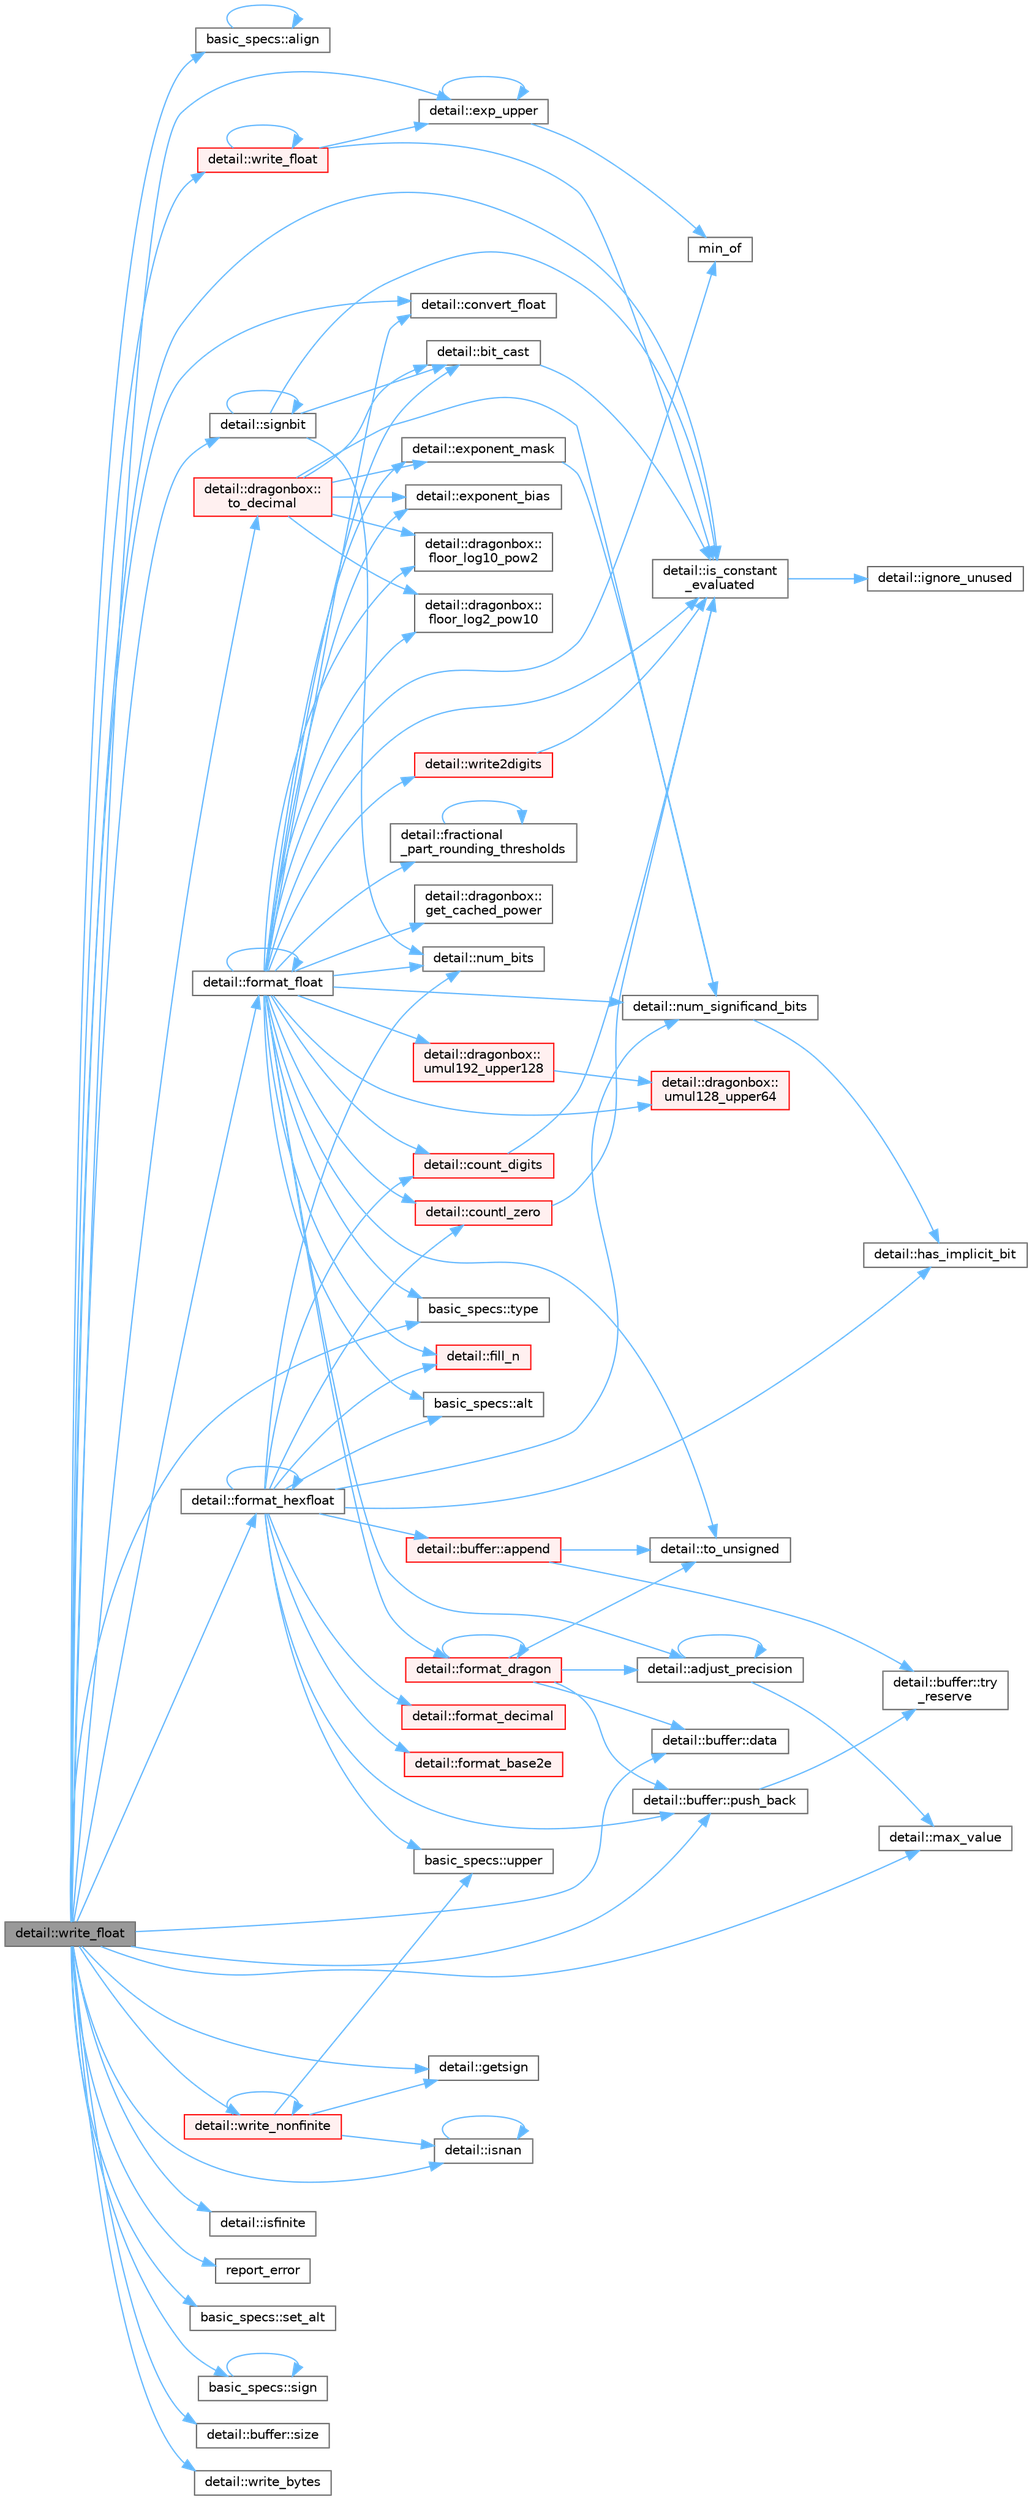 digraph "detail::write_float"
{
 // LATEX_PDF_SIZE
  bgcolor="transparent";
  edge [fontname=Helvetica,fontsize=10,labelfontname=Helvetica,labelfontsize=10];
  node [fontname=Helvetica,fontsize=10,shape=box,height=0.2,width=0.4];
  rankdir="LR";
  Node1 [id="Node000001",label="detail::write_float",height=0.2,width=0.4,color="gray40", fillcolor="grey60", style="filled", fontcolor="black",tooltip=" "];
  Node1 -> Node2 [id="edge1_Node000001_Node000002",color="steelblue1",style="solid",tooltip=" "];
  Node2 [id="Node000002",label="basic_specs::align",height=0.2,width=0.4,color="grey40", fillcolor="white", style="filled",URL="$classbasic__specs.html#a1ac4f03f18142c3a2ae6e709833b5e47",tooltip=" "];
  Node2 -> Node2 [id="edge2_Node000002_Node000002",color="steelblue1",style="solid",tooltip=" "];
  Node1 -> Node3 [id="edge3_Node000001_Node000003",color="steelblue1",style="solid",tooltip=" "];
  Node3 [id="Node000003",label="detail::convert_float",height=0.2,width=0.4,color="grey40", fillcolor="white", style="filled",URL="$namespacedetail.html#ab378866dca64d15fbf7b02be69ed9cb4",tooltip=" "];
  Node1 -> Node4 [id="edge4_Node000001_Node000004",color="steelblue1",style="solid",tooltip=" "];
  Node4 [id="Node000004",label="detail::buffer::data",height=0.2,width=0.4,color="grey40", fillcolor="white", style="filled",URL="$classdetail_1_1buffer.html#aeb33e0a2d2be2bbca9e0236c148089c8",tooltip="Returns a pointer to the buffer data (not null-terminated)."];
  Node1 -> Node5 [id="edge5_Node000001_Node000005",color="steelblue1",style="solid",tooltip=" "];
  Node5 [id="Node000005",label="detail::exp_upper",height=0.2,width=0.4,color="grey40", fillcolor="white", style="filled",URL="$namespacedetail.html#a866c7ac039dc3698a7172e0ff6039156",tooltip=" "];
  Node5 -> Node5 [id="edge6_Node000005_Node000005",color="steelblue1",style="solid",tooltip=" "];
  Node5 -> Node6 [id="edge7_Node000005_Node000006",color="steelblue1",style="solid",tooltip=" "];
  Node6 [id="Node000006",label="min_of",height=0.2,width=0.4,color="grey40", fillcolor="white", style="filled",URL="$base_8h.html#a2e5592bf3509e2fc090fa0f329ee551f",tooltip=" "];
  Node1 -> Node7 [id="edge8_Node000001_Node000007",color="steelblue1",style="solid",tooltip=" "];
  Node7 [id="Node000007",label="detail::format_float",height=0.2,width=0.4,color="grey40", fillcolor="white", style="filled",URL="$namespacedetail.html#add861c358ea50b446b1a06080adb44ba",tooltip=" "];
  Node7 -> Node8 [id="edge9_Node000007_Node000008",color="steelblue1",style="solid",tooltip=" "];
  Node8 [id="Node000008",label="detail::adjust_precision",height=0.2,width=0.4,color="grey40", fillcolor="white", style="filled",URL="$namespacedetail.html#a44758fbcb25a6fc3967fdc79e987fb93",tooltip=" "];
  Node8 -> Node8 [id="edge10_Node000008_Node000008",color="steelblue1",style="solid",tooltip=" "];
  Node8 -> Node9 [id="edge11_Node000008_Node000009",color="steelblue1",style="solid",tooltip=" "];
  Node9 [id="Node000009",label="detail::max_value",height=0.2,width=0.4,color="grey40", fillcolor="white", style="filled",URL="$namespacedetail.html#a45c2130c44ebe54179eafcee3cda2bfb",tooltip=" "];
  Node7 -> Node10 [id="edge12_Node000007_Node000010",color="steelblue1",style="solid",tooltip=" "];
  Node10 [id="Node000010",label="basic_specs::alt",height=0.2,width=0.4,color="grey40", fillcolor="white", style="filled",URL="$classbasic__specs.html#aba82b10e634cd4cf7a2d107efc8269c8",tooltip=" "];
  Node7 -> Node11 [id="edge13_Node000007_Node000011",color="steelblue1",style="solid",tooltip=" "];
  Node11 [id="Node000011",label="detail::bit_cast",height=0.2,width=0.4,color="grey40", fillcolor="white", style="filled",URL="$namespacedetail.html#a13855d666ae097f8d0343395183e3b47",tooltip=" "];
  Node11 -> Node12 [id="edge14_Node000011_Node000012",color="steelblue1",style="solid",tooltip=" "];
  Node12 [id="Node000012",label="detail::is_constant\l_evaluated",height=0.2,width=0.4,color="grey40", fillcolor="white", style="filled",URL="$namespacedetail.html#a75ed2634319883d038944529dbb954e2",tooltip=" "];
  Node12 -> Node13 [id="edge15_Node000012_Node000013",color="steelblue1",style="solid",tooltip=" "];
  Node13 [id="Node000013",label="detail::ignore_unused",height=0.2,width=0.4,color="grey40", fillcolor="white", style="filled",URL="$namespacedetail.html#a1fe84ebaf96215ce0665d95b3124c2df",tooltip=" "];
  Node7 -> Node3 [id="edge16_Node000007_Node000003",color="steelblue1",style="solid",tooltip=" "];
  Node7 -> Node14 [id="edge17_Node000007_Node000014",color="steelblue1",style="solid",tooltip=" "];
  Node14 [id="Node000014",label="detail::count_digits",height=0.2,width=0.4,color="red", fillcolor="#FFF0F0", style="filled",URL="$namespacedetail.html#ae970ad8cf6b25d7896f788089ca1b0eb",tooltip=" "];
  Node14 -> Node12 [id="edge18_Node000014_Node000012",color="steelblue1",style="solid",tooltip=" "];
  Node7 -> Node17 [id="edge19_Node000007_Node000017",color="steelblue1",style="solid",tooltip=" "];
  Node17 [id="Node000017",label="detail::countl_zero",height=0.2,width=0.4,color="red", fillcolor="#FFF0F0", style="filled",URL="$namespacedetail.html#af252d1b8eaeab79d234b012c14fd58b0",tooltip=" "];
  Node17 -> Node12 [id="edge20_Node000017_Node000012",color="steelblue1",style="solid",tooltip=" "];
  Node7 -> Node20 [id="edge21_Node000007_Node000020",color="steelblue1",style="solid",tooltip=" "];
  Node20 [id="Node000020",label="detail::exponent_bias",height=0.2,width=0.4,color="grey40", fillcolor="white", style="filled",URL="$namespacedetail.html#a91713ba689eec081b26076b59fa73642",tooltip=" "];
  Node7 -> Node21 [id="edge22_Node000007_Node000021",color="steelblue1",style="solid",tooltip=" "];
  Node21 [id="Node000021",label="detail::exponent_mask",height=0.2,width=0.4,color="grey40", fillcolor="white", style="filled",URL="$namespacedetail.html#aee5d5bc026a48efc94c4ae1c176f165e",tooltip=" "];
  Node21 -> Node22 [id="edge23_Node000021_Node000022",color="steelblue1",style="solid",tooltip=" "];
  Node22 [id="Node000022",label="detail::num_significand_bits",height=0.2,width=0.4,color="grey40", fillcolor="white", style="filled",URL="$namespacedetail.html#a92427cb4f879a333bb9224b880eefad5",tooltip=" "];
  Node22 -> Node23 [id="edge24_Node000022_Node000023",color="steelblue1",style="solid",tooltip=" "];
  Node23 [id="Node000023",label="detail::has_implicit_bit",height=0.2,width=0.4,color="grey40", fillcolor="white", style="filled",URL="$namespacedetail.html#a28b756a6f4171cebf1fac8d92176f2b7",tooltip=" "];
  Node7 -> Node24 [id="edge25_Node000007_Node000024",color="steelblue1",style="solid",tooltip=" "];
  Node24 [id="Node000024",label="detail::fill_n",height=0.2,width=0.4,color="red", fillcolor="#FFF0F0", style="filled",URL="$namespacedetail.html#a818b390bd30ad25b638f7b067cb50f15",tooltip=" "];
  Node7 -> Node25 [id="edge26_Node000007_Node000025",color="steelblue1",style="solid",tooltip=" "];
  Node25 [id="Node000025",label="detail::dragonbox::\lfloor_log10_pow2",height=0.2,width=0.4,color="grey40", fillcolor="white", style="filled",URL="$namespacedetail_1_1dragonbox.html#a603e1256fa5d6fc5badb4e99c1266fa3",tooltip=" "];
  Node7 -> Node26 [id="edge27_Node000007_Node000026",color="steelblue1",style="solid",tooltip=" "];
  Node26 [id="Node000026",label="detail::dragonbox::\lfloor_log2_pow10",height=0.2,width=0.4,color="grey40", fillcolor="white", style="filled",URL="$namespacedetail_1_1dragonbox.html#aa3840e47a7610ff72087d1c812c343da",tooltip=" "];
  Node7 -> Node27 [id="edge28_Node000007_Node000027",color="steelblue1",style="solid",tooltip=" "];
  Node27 [id="Node000027",label="detail::format_dragon",height=0.2,width=0.4,color="red", fillcolor="#FFF0F0", style="filled",URL="$namespacedetail.html#af3eae8fdebff07dc2edca668eaf2f8bd",tooltip=" "];
  Node27 -> Node8 [id="edge29_Node000027_Node000008",color="steelblue1",style="solid",tooltip=" "];
  Node27 -> Node4 [id="edge30_Node000027_Node000004",color="steelblue1",style="solid",tooltip=" "];
  Node27 -> Node27 [id="edge31_Node000027_Node000027",color="steelblue1",style="solid",tooltip=" "];
  Node27 -> Node41 [id="edge32_Node000027_Node000041",color="steelblue1",style="solid",tooltip=" "];
  Node41 [id="Node000041",label="detail::buffer::push_back",height=0.2,width=0.4,color="grey40", fillcolor="white", style="filled",URL="$classdetail_1_1buffer.html#a49016d0c600f79917e00d9e3458c8c92",tooltip=" "];
  Node41 -> Node42 [id="edge33_Node000041_Node000042",color="steelblue1",style="solid",tooltip=" "];
  Node42 [id="Node000042",label="detail::buffer::try\l_reserve",height=0.2,width=0.4,color="grey40", fillcolor="white", style="filled",URL="$classdetail_1_1buffer.html#a91bcecc177b01b84d693028111fbd8eb",tooltip=" "];
  Node27 -> Node33 [id="edge34_Node000027_Node000033",color="steelblue1",style="solid",tooltip=" "];
  Node33 [id="Node000033",label="detail::to_unsigned",height=0.2,width=0.4,color="grey40", fillcolor="white", style="filled",URL="$namespacedetail.html#a4855e668246c731a97484efc329f2aac",tooltip=" "];
  Node7 -> Node7 [id="edge35_Node000007_Node000007",color="steelblue1",style="solid",tooltip=" "];
  Node7 -> Node44 [id="edge36_Node000007_Node000044",color="steelblue1",style="solid",tooltip=" "];
  Node44 [id="Node000044",label="detail::fractional\l_part_rounding_thresholds",height=0.2,width=0.4,color="grey40", fillcolor="white", style="filled",URL="$namespacedetail.html#a1364df07f52435e3ae4c5c12a8c2134a",tooltip=" "];
  Node44 -> Node44 [id="edge37_Node000044_Node000044",color="steelblue1",style="solid",tooltip=" "];
  Node7 -> Node45 [id="edge38_Node000007_Node000045",color="steelblue1",style="solid",tooltip=" "];
  Node45 [id="Node000045",label="detail::dragonbox::\lget_cached_power",height=0.2,width=0.4,color="grey40", fillcolor="white", style="filled",URL="$namespacedetail_1_1dragonbox.html#a7af750fa6133d7cab71f48eb41c7891b",tooltip=" "];
  Node7 -> Node12 [id="edge39_Node000007_Node000012",color="steelblue1",style="solid",tooltip=" "];
  Node7 -> Node6 [id="edge40_Node000007_Node000006",color="steelblue1",style="solid",tooltip=" "];
  Node7 -> Node19 [id="edge41_Node000007_Node000019",color="steelblue1",style="solid",tooltip=" "];
  Node19 [id="Node000019",label="detail::num_bits",height=0.2,width=0.4,color="grey40", fillcolor="white", style="filled",URL="$namespacedetail.html#a292167eeff94d5a8f0598b0d19d15069",tooltip=" "];
  Node7 -> Node22 [id="edge42_Node000007_Node000022",color="steelblue1",style="solid",tooltip=" "];
  Node7 -> Node33 [id="edge43_Node000007_Node000033",color="steelblue1",style="solid",tooltip=" "];
  Node7 -> Node46 [id="edge44_Node000007_Node000046",color="steelblue1",style="solid",tooltip=" "];
  Node46 [id="Node000046",label="basic_specs::type",height=0.2,width=0.4,color="grey40", fillcolor="white", style="filled",URL="$classbasic__specs.html#ab451ba98e651e28feab471f1871f1e5c",tooltip=" "];
  Node7 -> Node47 [id="edge45_Node000007_Node000047",color="steelblue1",style="solid",tooltip=" "];
  Node47 [id="Node000047",label="detail::dragonbox::\lumul128_upper64",height=0.2,width=0.4,color="red", fillcolor="#FFF0F0", style="filled",URL="$namespacedetail_1_1dragonbox.html#afb57aa963bc4232fb4bc88b845581d5a",tooltip=" "];
  Node7 -> Node49 [id="edge46_Node000007_Node000049",color="steelblue1",style="solid",tooltip=" "];
  Node49 [id="Node000049",label="detail::dragonbox::\lumul192_upper128",height=0.2,width=0.4,color="red", fillcolor="#FFF0F0", style="filled",URL="$namespacedetail_1_1dragonbox.html#afd3f65db209a2cd749c51d1c8139b3e2",tooltip=" "];
  Node49 -> Node47 [id="edge47_Node000049_Node000047",color="steelblue1",style="solid",tooltip=" "];
  Node7 -> Node50 [id="edge48_Node000007_Node000050",color="steelblue1",style="solid",tooltip=" "];
  Node50 [id="Node000050",label="detail::write2digits",height=0.2,width=0.4,color="red", fillcolor="#FFF0F0", style="filled",URL="$namespacedetail.html#ade16648d662a4c70e2500ae74ef7e671",tooltip=" "];
  Node50 -> Node12 [id="edge49_Node000050_Node000012",color="steelblue1",style="solid",tooltip=" "];
  Node1 -> Node52 [id="edge50_Node000001_Node000052",color="steelblue1",style="solid",tooltip=" "];
  Node52 [id="Node000052",label="detail::format_hexfloat",height=0.2,width=0.4,color="grey40", fillcolor="white", style="filled",URL="$namespacedetail.html#a718888554bf1561a88969b304e570395",tooltip=" "];
  Node52 -> Node10 [id="edge51_Node000052_Node000010",color="steelblue1",style="solid",tooltip=" "];
  Node52 -> Node53 [id="edge52_Node000052_Node000053",color="steelblue1",style="solid",tooltip=" "];
  Node53 [id="Node000053",label="detail::buffer::append",height=0.2,width=0.4,color="red", fillcolor="#FFF0F0", style="filled",URL="$classdetail_1_1buffer.html#a28f51acf32e61f37558f6c7b8d200c05",tooltip="Appends data to the end of the buffer."];
  Node53 -> Node33 [id="edge53_Node000053_Node000033",color="steelblue1",style="solid",tooltip=" "];
  Node53 -> Node42 [id="edge54_Node000053_Node000042",color="steelblue1",style="solid",tooltip=" "];
  Node52 -> Node14 [id="edge55_Node000052_Node000014",color="steelblue1",style="solid",tooltip=" "];
  Node52 -> Node17 [id="edge56_Node000052_Node000017",color="steelblue1",style="solid",tooltip=" "];
  Node52 -> Node24 [id="edge57_Node000052_Node000024",color="steelblue1",style="solid",tooltip=" "];
  Node52 -> Node56 [id="edge58_Node000052_Node000056",color="steelblue1",style="solid",tooltip=" "];
  Node56 [id="Node000056",label="detail::format_base2e",height=0.2,width=0.4,color="red", fillcolor="#FFF0F0", style="filled",URL="$namespacedetail.html#ab088b92fe8fb376bc5ed34ac7a937d85",tooltip=" "];
  Node52 -> Node58 [id="edge59_Node000052_Node000058",color="steelblue1",style="solid",tooltip=" "];
  Node58 [id="Node000058",label="detail::format_decimal",height=0.2,width=0.4,color="red", fillcolor="#FFF0F0", style="filled",URL="$namespacedetail.html#af04e9c0225b4d7ed82a9c1d946319a3f",tooltip=" "];
  Node52 -> Node52 [id="edge60_Node000052_Node000052",color="steelblue1",style="solid",tooltip=" "];
  Node52 -> Node23 [id="edge61_Node000052_Node000023",color="steelblue1",style="solid",tooltip=" "];
  Node52 -> Node19 [id="edge62_Node000052_Node000019",color="steelblue1",style="solid",tooltip=" "];
  Node52 -> Node22 [id="edge63_Node000052_Node000022",color="steelblue1",style="solid",tooltip=" "];
  Node52 -> Node41 [id="edge64_Node000052_Node000041",color="steelblue1",style="solid",tooltip=" "];
  Node52 -> Node60 [id="edge65_Node000052_Node000060",color="steelblue1",style="solid",tooltip=" "];
  Node60 [id="Node000060",label="basic_specs::upper",height=0.2,width=0.4,color="grey40", fillcolor="white", style="filled",URL="$classbasic__specs.html#a833c72e9e4eca49a0ed1dca7caf0ce5d",tooltip=" "];
  Node1 -> Node61 [id="edge66_Node000001_Node000061",color="steelblue1",style="solid",tooltip=" "];
  Node61 [id="Node000061",label="detail::getsign",height=0.2,width=0.4,color="grey40", fillcolor="white", style="filled",URL="$namespacedetail.html#aa13bce79ab2bbd5cba0eb348eef61d65",tooltip=" "];
  Node1 -> Node12 [id="edge67_Node000001_Node000012",color="steelblue1",style="solid",tooltip=" "];
  Node1 -> Node62 [id="edge68_Node000001_Node000062",color="steelblue1",style="solid",tooltip=" "];
  Node62 [id="Node000062",label="detail::isfinite",height=0.2,width=0.4,color="grey40", fillcolor="white", style="filled",URL="$namespacedetail.html#ac790cdfe06625f5bf5e8d7f3ccaa5741",tooltip=" "];
  Node1 -> Node63 [id="edge69_Node000001_Node000063",color="steelblue1",style="solid",tooltip=" "];
  Node63 [id="Node000063",label="detail::isnan",height=0.2,width=0.4,color="grey40", fillcolor="white", style="filled",URL="$namespacedetail.html#afc8bb82763ba5a3b145e032d5935c121",tooltip=" "];
  Node63 -> Node63 [id="edge70_Node000063_Node000063",color="steelblue1",style="solid",tooltip=" "];
  Node1 -> Node9 [id="edge71_Node000001_Node000009",color="steelblue1",style="solid",tooltip=" "];
  Node1 -> Node41 [id="edge72_Node000001_Node000041",color="steelblue1",style="solid",tooltip=" "];
  Node1 -> Node64 [id="edge73_Node000001_Node000064",color="steelblue1",style="solid",tooltip=" "];
  Node64 [id="Node000064",label="report_error",height=0.2,width=0.4,color="grey40", fillcolor="white", style="filled",URL="$format-inl_8h.html#a5555893692b00b61b3886349332fd01f",tooltip=" "];
  Node1 -> Node65 [id="edge74_Node000001_Node000065",color="steelblue1",style="solid",tooltip=" "];
  Node65 [id="Node000065",label="basic_specs::set_alt",height=0.2,width=0.4,color="grey40", fillcolor="white", style="filled",URL="$classbasic__specs.html#a5f10314706a8a3d579f882f30d283b61",tooltip=" "];
  Node1 -> Node66 [id="edge75_Node000001_Node000066",color="steelblue1",style="solid",tooltip=" "];
  Node66 [id="Node000066",label="basic_specs::sign",height=0.2,width=0.4,color="grey40", fillcolor="white", style="filled",URL="$classbasic__specs.html#a380e6ff33a8ae05e3ef479bf95696ad2",tooltip=" "];
  Node66 -> Node66 [id="edge76_Node000066_Node000066",color="steelblue1",style="solid",tooltip=" "];
  Node1 -> Node67 [id="edge77_Node000001_Node000067",color="steelblue1",style="solid",tooltip=" "];
  Node67 [id="Node000067",label="detail::signbit",height=0.2,width=0.4,color="grey40", fillcolor="white", style="filled",URL="$namespacedetail.html#affd76c003bf7d45550c7c1af304a3d8c",tooltip=" "];
  Node67 -> Node11 [id="edge78_Node000067_Node000011",color="steelblue1",style="solid",tooltip=" "];
  Node67 -> Node12 [id="edge79_Node000067_Node000012",color="steelblue1",style="solid",tooltip=" "];
  Node67 -> Node19 [id="edge80_Node000067_Node000019",color="steelblue1",style="solid",tooltip=" "];
  Node67 -> Node67 [id="edge81_Node000067_Node000067",color="steelblue1",style="solid",tooltip=" "];
  Node1 -> Node39 [id="edge82_Node000001_Node000039",color="steelblue1",style="solid",tooltip=" "];
  Node39 [id="Node000039",label="detail::buffer::size",height=0.2,width=0.4,color="grey40", fillcolor="white", style="filled",URL="$classdetail_1_1buffer.html#a8685285932360c284d19003fc4ba3edc",tooltip="Returns the size of this buffer."];
  Node1 -> Node68 [id="edge83_Node000001_Node000068",color="steelblue1",style="solid",tooltip=" "];
  Node68 [id="Node000068",label="detail::dragonbox::\lto_decimal",height=0.2,width=0.4,color="red", fillcolor="#FFF0F0", style="filled",URL="$namespacedetail_1_1dragonbox.html#aa8d6f954e631a7423b27d88ac998088d",tooltip=" "];
  Node68 -> Node11 [id="edge84_Node000068_Node000011",color="steelblue1",style="solid",tooltip=" "];
  Node68 -> Node20 [id="edge85_Node000068_Node000020",color="steelblue1",style="solid",tooltip=" "];
  Node68 -> Node21 [id="edge86_Node000068_Node000021",color="steelblue1",style="solid",tooltip=" "];
  Node68 -> Node25 [id="edge87_Node000068_Node000025",color="steelblue1",style="solid",tooltip=" "];
  Node68 -> Node26 [id="edge88_Node000068_Node000026",color="steelblue1",style="solid",tooltip=" "];
  Node68 -> Node22 [id="edge89_Node000068_Node000022",color="steelblue1",style="solid",tooltip=" "];
  Node1 -> Node46 [id="edge90_Node000001_Node000046",color="steelblue1",style="solid",tooltip=" "];
  Node1 -> Node76 [id="edge91_Node000001_Node000076",color="steelblue1",style="solid",tooltip=" "];
  Node76 [id="Node000076",label="detail::write_bytes",height=0.2,width=0.4,color="grey40", fillcolor="white", style="filled",URL="$namespacedetail.html#a387142461e68b6d0eb55996faf99c19d",tooltip=" "];
  Node1 -> Node77 [id="edge92_Node000001_Node000077",color="steelblue1",style="solid",tooltip=" "];
  Node77 [id="Node000077",label="detail::write_float",height=0.2,width=0.4,color="red", fillcolor="#FFF0F0", style="filled",URL="$namespacedetail.html#a6d45278bb1e36425838b80e9f5f1747c",tooltip=" "];
  Node77 -> Node5 [id="edge93_Node000077_Node000005",color="steelblue1",style="solid",tooltip=" "];
  Node77 -> Node12 [id="edge94_Node000077_Node000012",color="steelblue1",style="solid",tooltip=" "];
  Node77 -> Node77 [id="edge95_Node000077_Node000077",color="steelblue1",style="solid",tooltip=" "];
  Node1 -> Node93 [id="edge96_Node000001_Node000093",color="steelblue1",style="solid",tooltip=" "];
  Node93 [id="Node000093",label="detail::write_nonfinite",height=0.2,width=0.4,color="red", fillcolor="#FFF0F0", style="filled",URL="$namespacedetail.html#aa3fa8ab9788fc551cccea4630089449a",tooltip=" "];
  Node93 -> Node61 [id="edge97_Node000093_Node000061",color="steelblue1",style="solid",tooltip=" "];
  Node93 -> Node63 [id="edge98_Node000093_Node000063",color="steelblue1",style="solid",tooltip=" "];
  Node93 -> Node60 [id="edge99_Node000093_Node000060",color="steelblue1",style="solid",tooltip=" "];
  Node93 -> Node93 [id="edge100_Node000093_Node000093",color="steelblue1",style="solid",tooltip=" "];
}

